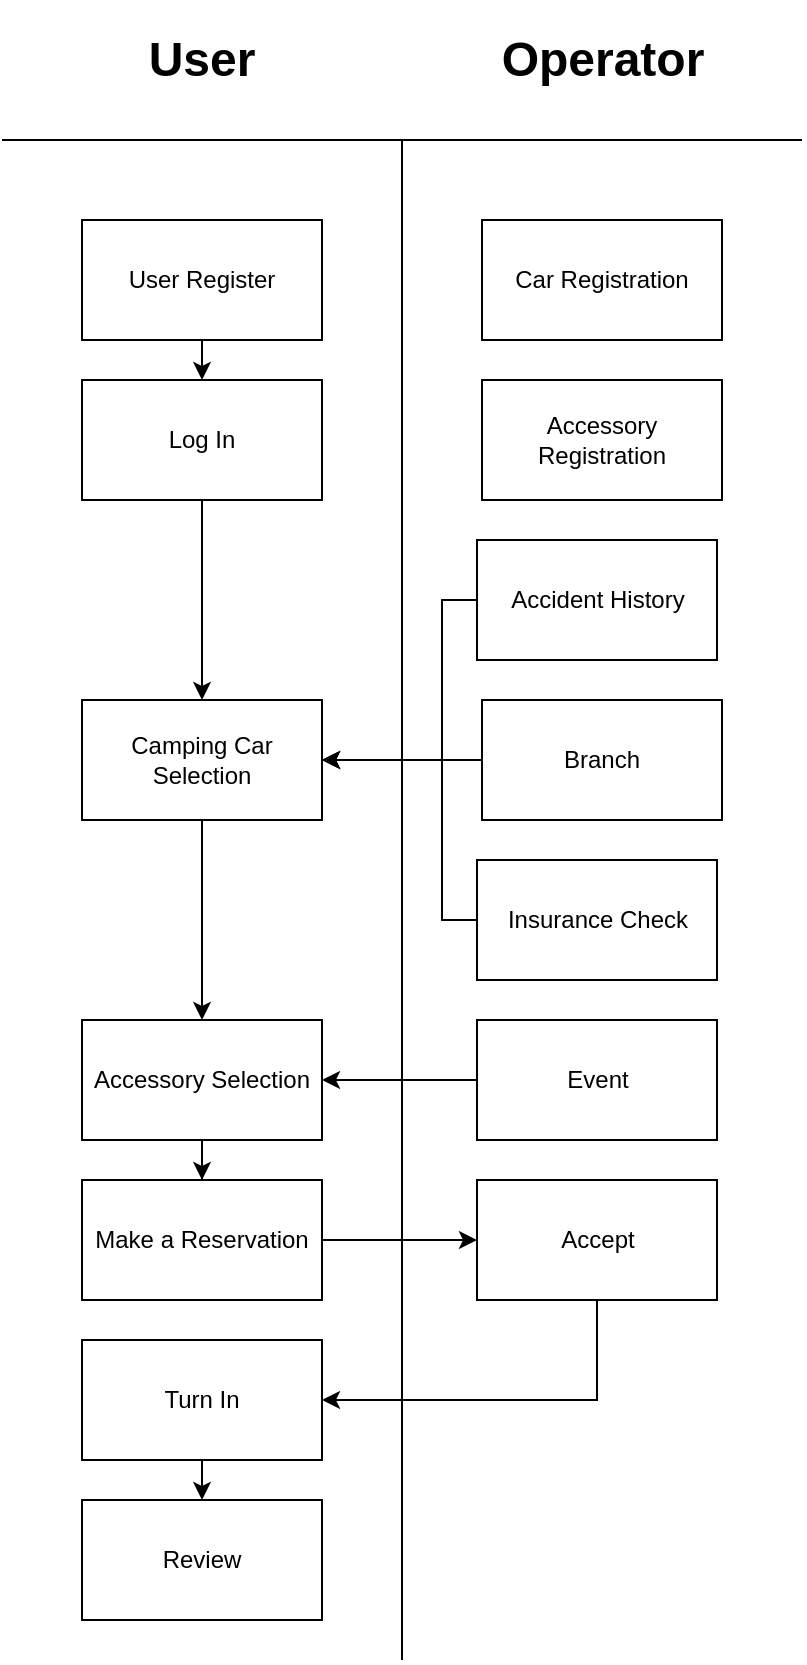 <mxfile version="17.4.3" type="device"><diagram id="R2lEEEUBdFMjLlhIrx00" name="Page-1"><mxGraphModel dx="1673" dy="820" grid="1" gridSize="10" guides="1" tooltips="1" connect="1" arrows="1" fold="1" page="1" pageScale="1" pageWidth="850" pageHeight="1100" math="0" shadow="0" extFonts="Permanent Marker^https://fonts.googleapis.com/css?family=Permanent+Marker"><root><mxCell id="0"/><mxCell id="1" parent="0"/><mxCell id="hC6xUZKCOczXzHeXFNaJ-20" style="edgeStyle=orthogonalEdgeStyle;rounded=0;orthogonalLoop=1;jettySize=auto;html=1;exitX=0.5;exitY=1;exitDx=0;exitDy=0;entryX=0.5;entryY=0;entryDx=0;entryDy=0;" edge="1" parent="1" source="hC6xUZKCOczXzHeXFNaJ-1" target="hC6xUZKCOczXzHeXFNaJ-2"><mxGeometry relative="1" as="geometry"/></mxCell><mxCell id="hC6xUZKCOczXzHeXFNaJ-1" value="User Register" style="rounded=0;whiteSpace=wrap;html=1;" vertex="1" parent="1"><mxGeometry x="160" y="200" width="120" height="60" as="geometry"/></mxCell><mxCell id="hC6xUZKCOczXzHeXFNaJ-21" style="edgeStyle=orthogonalEdgeStyle;rounded=0;orthogonalLoop=1;jettySize=auto;html=1;exitX=0.5;exitY=1;exitDx=0;exitDy=0;" edge="1" parent="1" source="hC6xUZKCOczXzHeXFNaJ-2" target="hC6xUZKCOczXzHeXFNaJ-3"><mxGeometry relative="1" as="geometry"/></mxCell><mxCell id="hC6xUZKCOczXzHeXFNaJ-2" value="Log In" style="rounded=0;whiteSpace=wrap;html=1;" vertex="1" parent="1"><mxGeometry x="160" y="280" width="120" height="60" as="geometry"/></mxCell><mxCell id="hC6xUZKCOczXzHeXFNaJ-22" style="edgeStyle=orthogonalEdgeStyle;rounded=0;orthogonalLoop=1;jettySize=auto;html=1;exitX=0.5;exitY=1;exitDx=0;exitDy=0;entryX=0.5;entryY=0;entryDx=0;entryDy=0;" edge="1" parent="1" source="hC6xUZKCOczXzHeXFNaJ-3" target="hC6xUZKCOczXzHeXFNaJ-5"><mxGeometry relative="1" as="geometry"/></mxCell><mxCell id="hC6xUZKCOczXzHeXFNaJ-3" value="Camping Car Selection" style="rounded=0;whiteSpace=wrap;html=1;" vertex="1" parent="1"><mxGeometry x="160" y="440" width="120" height="60" as="geometry"/></mxCell><mxCell id="hC6xUZKCOczXzHeXFNaJ-41" style="edgeStyle=orthogonalEdgeStyle;rounded=0;orthogonalLoop=1;jettySize=auto;html=1;entryX=1;entryY=0.5;entryDx=0;entryDy=0;" edge="1" parent="1" source="hC6xUZKCOczXzHeXFNaJ-4" target="hC6xUZKCOczXzHeXFNaJ-3"><mxGeometry relative="1" as="geometry"><Array as="points"><mxPoint x="340" y="550"/><mxPoint x="340" y="470"/></Array></mxGeometry></mxCell><mxCell id="hC6xUZKCOczXzHeXFNaJ-4" value="Insurance Check" style="rounded=0;whiteSpace=wrap;html=1;" vertex="1" parent="1"><mxGeometry x="357.5" y="520" width="120" height="60" as="geometry"/></mxCell><mxCell id="hC6xUZKCOczXzHeXFNaJ-34" style="edgeStyle=orthogonalEdgeStyle;rounded=0;orthogonalLoop=1;jettySize=auto;html=1;exitX=0.5;exitY=1;exitDx=0;exitDy=0;" edge="1" parent="1" source="hC6xUZKCOczXzHeXFNaJ-5" target="hC6xUZKCOczXzHeXFNaJ-12"><mxGeometry relative="1" as="geometry"/></mxCell><mxCell id="hC6xUZKCOczXzHeXFNaJ-5" value="Accessory Selection" style="rounded=0;whiteSpace=wrap;html=1;" vertex="1" parent="1"><mxGeometry x="160" y="600" width="120" height="60" as="geometry"/></mxCell><mxCell id="hC6xUZKCOczXzHeXFNaJ-40" style="edgeStyle=orthogonalEdgeStyle;rounded=0;orthogonalLoop=1;jettySize=auto;html=1;entryX=1;entryY=0.5;entryDx=0;entryDy=0;" edge="1" parent="1" source="hC6xUZKCOczXzHeXFNaJ-6" target="hC6xUZKCOczXzHeXFNaJ-3"><mxGeometry relative="1" as="geometry"><Array as="points"><mxPoint x="340" y="390"/><mxPoint x="340" y="470"/></Array></mxGeometry></mxCell><mxCell id="hC6xUZKCOczXzHeXFNaJ-6" value="Accident History" style="rounded=0;whiteSpace=wrap;html=1;" vertex="1" parent="1"><mxGeometry x="357.5" y="360" width="120" height="60" as="geometry"/></mxCell><mxCell id="hC6xUZKCOczXzHeXFNaJ-37" style="edgeStyle=orthogonalEdgeStyle;rounded=0;orthogonalLoop=1;jettySize=auto;html=1;entryX=1;entryY=0.5;entryDx=0;entryDy=0;" edge="1" parent="1" source="hC6xUZKCOczXzHeXFNaJ-7" target="hC6xUZKCOczXzHeXFNaJ-5"><mxGeometry relative="1" as="geometry"/></mxCell><mxCell id="hC6xUZKCOczXzHeXFNaJ-7" value="Event" style="rounded=0;whiteSpace=wrap;html=1;" vertex="1" parent="1"><mxGeometry x="357.5" y="600" width="120" height="60" as="geometry"/></mxCell><mxCell id="hC6xUZKCOczXzHeXFNaJ-38" style="edgeStyle=orthogonalEdgeStyle;rounded=0;orthogonalLoop=1;jettySize=auto;html=1;exitX=0;exitY=0.5;exitDx=0;exitDy=0;entryX=1;entryY=0.5;entryDx=0;entryDy=0;" edge="1" parent="1" source="hC6xUZKCOczXzHeXFNaJ-8" target="hC6xUZKCOczXzHeXFNaJ-3"><mxGeometry relative="1" as="geometry"/></mxCell><mxCell id="hC6xUZKCOczXzHeXFNaJ-8" value="Branch" style="rounded=0;whiteSpace=wrap;html=1;" vertex="1" parent="1"><mxGeometry x="360" y="440" width="120" height="60" as="geometry"/></mxCell><mxCell id="hC6xUZKCOczXzHeXFNaJ-9" value="Review" style="rounded=0;whiteSpace=wrap;html=1;" vertex="1" parent="1"><mxGeometry x="160" y="840" width="120" height="60" as="geometry"/></mxCell><mxCell id="hC6xUZKCOczXzHeXFNaJ-10" value="Car Registration" style="rounded=0;whiteSpace=wrap;html=1;" vertex="1" parent="1"><mxGeometry x="360" y="200" width="120" height="60" as="geometry"/></mxCell><mxCell id="hC6xUZKCOczXzHeXFNaJ-11" value="Accessory Registration" style="rounded=0;whiteSpace=wrap;html=1;" vertex="1" parent="1"><mxGeometry x="360" y="280" width="120" height="60" as="geometry"/></mxCell><mxCell id="hC6xUZKCOczXzHeXFNaJ-36" style="edgeStyle=orthogonalEdgeStyle;rounded=0;orthogonalLoop=1;jettySize=auto;html=1;entryX=0;entryY=0.5;entryDx=0;entryDy=0;" edge="1" parent="1" source="hC6xUZKCOczXzHeXFNaJ-12" target="hC6xUZKCOczXzHeXFNaJ-13"><mxGeometry relative="1" as="geometry"/></mxCell><mxCell id="hC6xUZKCOczXzHeXFNaJ-12" value="Make a Reservation" style="rounded=0;whiteSpace=wrap;html=1;" vertex="1" parent="1"><mxGeometry x="160" y="680" width="120" height="60" as="geometry"/></mxCell><mxCell id="hC6xUZKCOczXzHeXFNaJ-31" style="edgeStyle=orthogonalEdgeStyle;rounded=0;orthogonalLoop=1;jettySize=auto;html=1;exitX=0.5;exitY=1;exitDx=0;exitDy=0;entryX=1;entryY=0.5;entryDx=0;entryDy=0;" edge="1" parent="1" source="hC6xUZKCOczXzHeXFNaJ-13" target="hC6xUZKCOczXzHeXFNaJ-14"><mxGeometry relative="1" as="geometry"/></mxCell><mxCell id="hC6xUZKCOczXzHeXFNaJ-13" value="Accept" style="rounded=0;whiteSpace=wrap;html=1;" vertex="1" parent="1"><mxGeometry x="357.5" y="680" width="120" height="60" as="geometry"/></mxCell><mxCell id="hC6xUZKCOczXzHeXFNaJ-32" style="edgeStyle=orthogonalEdgeStyle;rounded=0;orthogonalLoop=1;jettySize=auto;html=1;exitX=0.5;exitY=1;exitDx=0;exitDy=0;entryX=0.5;entryY=0;entryDx=0;entryDy=0;" edge="1" parent="1" source="hC6xUZKCOczXzHeXFNaJ-14" target="hC6xUZKCOczXzHeXFNaJ-9"><mxGeometry relative="1" as="geometry"/></mxCell><mxCell id="hC6xUZKCOczXzHeXFNaJ-14" value="Turn In" style="rounded=0;whiteSpace=wrap;html=1;" vertex="1" parent="1"><mxGeometry x="160" y="760" width="120" height="60" as="geometry"/></mxCell><mxCell id="hC6xUZKCOczXzHeXFNaJ-15" value="&lt;h1&gt;User&lt;/h1&gt;" style="text;html=1;strokeColor=none;fillColor=none;spacing=5;spacingTop=-20;whiteSpace=wrap;overflow=hidden;rounded=0;align=center;" vertex="1" parent="1"><mxGeometry x="185" y="100" width="70" height="40" as="geometry"/></mxCell><mxCell id="hC6xUZKCOczXzHeXFNaJ-16" value="&lt;h1&gt;Operator&lt;/h1&gt;" style="text;html=1;strokeColor=none;fillColor=none;spacing=5;spacingTop=-20;whiteSpace=wrap;overflow=hidden;rounded=0;align=center;" vertex="1" parent="1"><mxGeometry x="362.5" y="100" width="115" height="40" as="geometry"/></mxCell><mxCell id="hC6xUZKCOczXzHeXFNaJ-17" value="" style="endArrow=none;html=1;rounded=0;" edge="1" parent="1"><mxGeometry width="50" height="50" relative="1" as="geometry"><mxPoint x="120" y="160" as="sourcePoint"/><mxPoint x="520" y="160" as="targetPoint"/></mxGeometry></mxCell><mxCell id="hC6xUZKCOczXzHeXFNaJ-18" value="" style="endArrow=none;html=1;rounded=0;" edge="1" parent="1"><mxGeometry width="50" height="50" relative="1" as="geometry"><mxPoint x="320" y="920" as="sourcePoint"/><mxPoint x="320" y="160" as="targetPoint"/></mxGeometry></mxCell></root></mxGraphModel></diagram></mxfile>